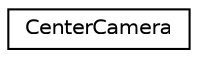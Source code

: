 digraph "Graphical Class Hierarchy"
{
 // LATEX_PDF_SIZE
  edge [fontname="Helvetica",fontsize="10",labelfontname="Helvetica",labelfontsize="10"];
  node [fontname="Helvetica",fontsize="10",shape=record];
  rankdir="LR";
  Node0 [label="CenterCamera",height=0.2,width=0.4,color="black", fillcolor="white", style="filled",URL="$classCenterCamera.html",tooltip=" "];
}
